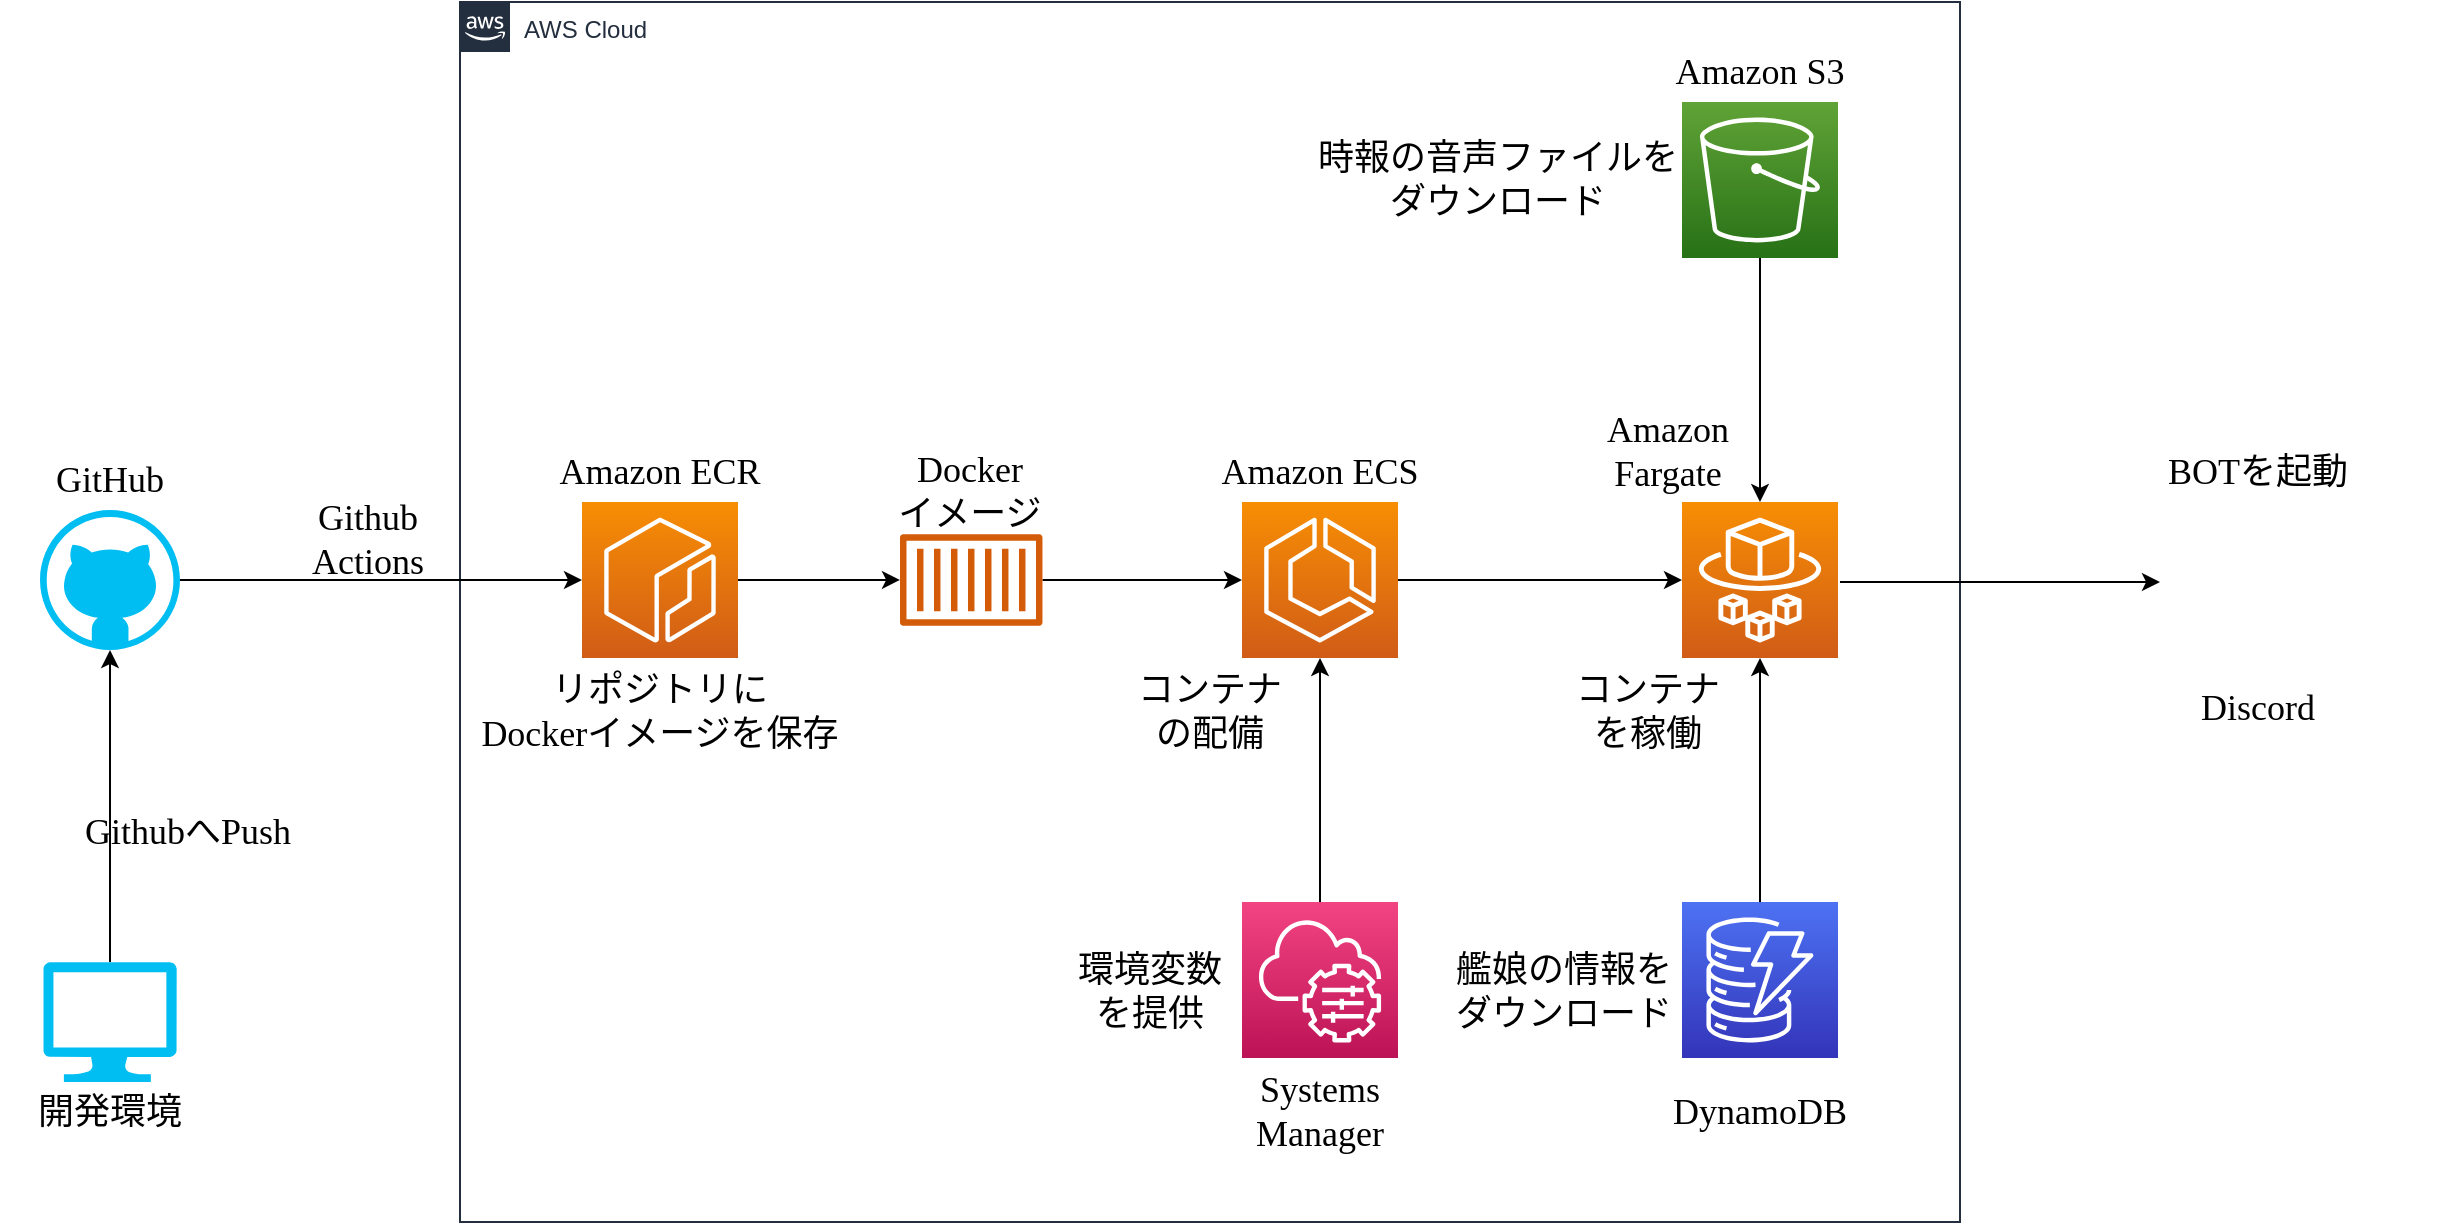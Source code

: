 <mxfile version="21.1.2" type="github">
  <diagram name="ページ1" id="lORX7LnmOU-Tjzqnr_Cn">
    <mxGraphModel dx="2039" dy="1135" grid="1" gridSize="10" guides="1" tooltips="1" connect="1" arrows="1" fold="1" page="1" pageScale="1" pageWidth="827" pageHeight="1169" math="0" shadow="0">
      <root>
        <mxCell id="0" />
        <mxCell id="1" parent="0" />
        <mxCell id="IowvCCKO8djH2YIr_tiV-1" value="AWS Cloud" style="points=[[0,0],[0.25,0],[0.5,0],[0.75,0],[1,0],[1,0.25],[1,0.5],[1,0.75],[1,1],[0.75,1],[0.5,1],[0.25,1],[0,1],[0,0.75],[0,0.5],[0,0.25]];outlineConnect=0;gradientColor=none;html=1;whiteSpace=wrap;fontSize=12;fontStyle=0;container=1;pointerEvents=0;collapsible=0;recursiveResize=0;shape=mxgraph.aws4.group;grIcon=mxgraph.aws4.group_aws_cloud_alt;strokeColor=#232F3E;fillColor=none;verticalAlign=top;align=left;spacingLeft=30;fontColor=#232F3E;dashed=0;" parent="1" vertex="1">
          <mxGeometry x="400" y="280" width="750" height="610" as="geometry" />
        </mxCell>
        <mxCell id="IowvCCKO8djH2YIr_tiV-19" value="" style="edgeStyle=orthogonalEdgeStyle;rounded=0;orthogonalLoop=1;jettySize=auto;html=1;" parent="IowvCCKO8djH2YIr_tiV-1" source="IowvCCKO8djH2YIr_tiV-6" target="IowvCCKO8djH2YIr_tiV-7" edge="1">
          <mxGeometry relative="1" as="geometry">
            <mxPoint x="165" y="289" as="targetPoint" />
          </mxGeometry>
        </mxCell>
        <mxCell id="IowvCCKO8djH2YIr_tiV-4" value="" style="sketch=0;points=[[0,0,0],[0.25,0,0],[0.5,0,0],[0.75,0,0],[1,0,0],[0,1,0],[0.25,1,0],[0.5,1,0],[0.75,1,0],[1,1,0],[0,0.25,0],[0,0.5,0],[0,0.75,0],[1,0.25,0],[1,0.5,0],[1,0.75,0]];outlineConnect=0;fontColor=#232F3E;gradientColor=#F78E04;gradientDirection=north;fillColor=#D05C17;strokeColor=#ffffff;dashed=0;verticalLabelPosition=bottom;verticalAlign=top;align=center;html=1;fontSize=12;fontStyle=0;aspect=fixed;shape=mxgraph.aws4.resourceIcon;resIcon=mxgraph.aws4.ecr;" parent="IowvCCKO8djH2YIr_tiV-1" vertex="1">
          <mxGeometry x="61" y="250" width="78" height="78" as="geometry" />
        </mxCell>
        <mxCell id="IowvCCKO8djH2YIr_tiV-5" value="" style="sketch=0;points=[[0,0,0],[0.25,0,0],[0.5,0,0],[0.75,0,0],[1,0,0],[0,1,0],[0.25,1,0],[0.5,1,0],[0.75,1,0],[1,1,0],[0,0.25,0],[0,0.5,0],[0,0.75,0],[1,0.25,0],[1,0.5,0],[1,0.75,0]];outlineConnect=0;fontColor=#232F3E;gradientColor=#F78E04;gradientDirection=north;fillColor=#D05C17;strokeColor=#ffffff;dashed=0;verticalLabelPosition=bottom;verticalAlign=top;align=center;html=1;fontSize=12;fontStyle=0;aspect=fixed;shape=mxgraph.aws4.resourceIcon;resIcon=mxgraph.aws4.fargate;" parent="IowvCCKO8djH2YIr_tiV-1" vertex="1">
          <mxGeometry x="611" y="250" width="78" height="78" as="geometry" />
        </mxCell>
        <mxCell id="IowvCCKO8djH2YIr_tiV-7" value="" style="sketch=0;points=[[0,0,0],[0.25,0,0],[0.5,0,0],[0.75,0,0],[1,0,0],[0,1,0],[0.25,1,0],[0.5,1,0],[0.75,1,0],[1,1,0],[0,0.25,0],[0,0.5,0],[0,0.75,0],[1,0.25,0],[1,0.5,0],[1,0.75,0]];outlineConnect=0;fontColor=#232F3E;gradientColor=#F78E04;gradientDirection=north;fillColor=#D05C17;strokeColor=#ffffff;dashed=0;verticalLabelPosition=bottom;verticalAlign=top;align=center;html=1;fontSize=12;fontStyle=0;aspect=fixed;shape=mxgraph.aws4.resourceIcon;resIcon=mxgraph.aws4.ecs;" parent="IowvCCKO8djH2YIr_tiV-1" vertex="1">
          <mxGeometry x="391" y="250" width="78" height="78" as="geometry" />
        </mxCell>
        <mxCell id="IowvCCKO8djH2YIr_tiV-9" value="" style="sketch=0;points=[[0,0,0],[0.25,0,0],[0.5,0,0],[0.75,0,0],[1,0,0],[0,1,0],[0.25,1,0],[0.5,1,0],[0.75,1,0],[1,1,0],[0,0.25,0],[0,0.5,0],[0,0.75,0],[1,0.25,0],[1,0.5,0],[1,0.75,0]];outlineConnect=0;fontColor=#232F3E;gradientColor=#60A337;gradientDirection=north;fillColor=#277116;strokeColor=#ffffff;dashed=0;verticalLabelPosition=bottom;verticalAlign=top;align=center;html=1;fontSize=12;fontStyle=0;aspect=fixed;shape=mxgraph.aws4.resourceIcon;resIcon=mxgraph.aws4.s3;" parent="IowvCCKO8djH2YIr_tiV-1" vertex="1">
          <mxGeometry x="611" y="50" width="78" height="78" as="geometry" />
        </mxCell>
        <mxCell id="IowvCCKO8djH2YIr_tiV-8" value="" style="sketch=0;points=[[0,0,0],[0.25,0,0],[0.5,0,0],[0.75,0,0],[1,0,0],[0,1,0],[0.25,1,0],[0.5,1,0],[0.75,1,0],[1,1,0],[0,0.25,0],[0,0.5,0],[0,0.75,0],[1,0.25,0],[1,0.5,0],[1,0.75,0]];outlineConnect=0;fontColor=#232F3E;gradientColor=#4D72F3;gradientDirection=north;fillColor=#3334B9;strokeColor=#ffffff;dashed=0;verticalLabelPosition=bottom;verticalAlign=top;align=center;html=1;fontSize=12;fontStyle=0;aspect=fixed;shape=mxgraph.aws4.resourceIcon;resIcon=mxgraph.aws4.dynamodb;" parent="IowvCCKO8djH2YIr_tiV-1" vertex="1">
          <mxGeometry x="611" y="450" width="78" height="78" as="geometry" />
        </mxCell>
        <mxCell id="IowvCCKO8djH2YIr_tiV-20" value="" style="edgeStyle=orthogonalEdgeStyle;rounded=0;orthogonalLoop=1;jettySize=auto;html=1;entryX=0;entryY=0.5;entryDx=0;entryDy=0;entryPerimeter=0;exitX=1;exitY=0.5;exitDx=0;exitDy=0;exitPerimeter=0;" parent="IowvCCKO8djH2YIr_tiV-1" source="IowvCCKO8djH2YIr_tiV-7" target="IowvCCKO8djH2YIr_tiV-5" edge="1">
          <mxGeometry relative="1" as="geometry">
            <mxPoint x="96" y="299" as="sourcePoint" />
            <mxPoint x="401" y="299" as="targetPoint" />
          </mxGeometry>
        </mxCell>
        <mxCell id="IowvCCKO8djH2YIr_tiV-21" value="" style="edgeStyle=orthogonalEdgeStyle;rounded=0;orthogonalLoop=1;jettySize=auto;html=1;exitX=0.5;exitY=1;exitDx=0;exitDy=0;exitPerimeter=0;entryX=0.5;entryY=0;entryDx=0;entryDy=0;entryPerimeter=0;" parent="IowvCCKO8djH2YIr_tiV-1" source="IowvCCKO8djH2YIr_tiV-9" target="IowvCCKO8djH2YIr_tiV-5" edge="1">
          <mxGeometry relative="1" as="geometry">
            <mxPoint x="621" y="299" as="sourcePoint" />
            <mxPoint x="479" y="299" as="targetPoint" />
          </mxGeometry>
        </mxCell>
        <mxCell id="IowvCCKO8djH2YIr_tiV-22" value="" style="edgeStyle=orthogonalEdgeStyle;rounded=0;orthogonalLoop=1;jettySize=auto;html=1;exitX=0.5;exitY=0;exitDx=0;exitDy=0;exitPerimeter=0;entryX=0.5;entryY=1;entryDx=0;entryDy=0;entryPerimeter=0;" parent="IowvCCKO8djH2YIr_tiV-1" source="IowvCCKO8djH2YIr_tiV-8" target="IowvCCKO8djH2YIr_tiV-5" edge="1">
          <mxGeometry relative="1" as="geometry">
            <mxPoint x="489" y="309" as="sourcePoint" />
            <mxPoint x="631" y="309" as="targetPoint" />
          </mxGeometry>
        </mxCell>
        <mxCell id="IowvCCKO8djH2YIr_tiV-26" value="" style="edgeStyle=orthogonalEdgeStyle;rounded=0;orthogonalLoop=1;jettySize=auto;html=1;" parent="IowvCCKO8djH2YIr_tiV-1" source="IowvCCKO8djH2YIr_tiV-4" target="IowvCCKO8djH2YIr_tiV-6" edge="1">
          <mxGeometry relative="1" as="geometry">
            <mxPoint x="539" y="569" as="sourcePoint" />
            <mxPoint x="791" y="569" as="targetPoint" />
          </mxGeometry>
        </mxCell>
        <mxCell id="IowvCCKO8djH2YIr_tiV-6" value="" style="sketch=0;outlineConnect=0;fontColor=#232F3E;gradientColor=none;fillColor=#D45B07;strokeColor=none;dashed=0;verticalLabelPosition=bottom;verticalAlign=top;align=center;html=1;fontSize=12;fontStyle=0;aspect=fixed;pointerEvents=1;shape=mxgraph.aws4.container_1;" parent="IowvCCKO8djH2YIr_tiV-1" vertex="1">
          <mxGeometry x="220" y="266" width="71.23" height="46" as="geometry" />
        </mxCell>
        <mxCell id="oix-K0PRmLCJcl5rSs2R-1" value="" style="sketch=0;points=[[0,0,0],[0.25,0,0],[0.5,0,0],[0.75,0,0],[1,0,0],[0,1,0],[0.25,1,0],[0.5,1,0],[0.75,1,0],[1,1,0],[0,0.25,0],[0,0.5,0],[0,0.75,0],[1,0.25,0],[1,0.5,0],[1,0.75,0]];points=[[0,0,0],[0.25,0,0],[0.5,0,0],[0.75,0,0],[1,0,0],[0,1,0],[0.25,1,0],[0.5,1,0],[0.75,1,0],[1,1,0],[0,0.25,0],[0,0.5,0],[0,0.75,0],[1,0.25,0],[1,0.5,0],[1,0.75,0]];outlineConnect=0;fontColor=#232F3E;gradientColor=#F34482;gradientDirection=north;fillColor=#BC1356;strokeColor=#ffffff;dashed=0;verticalLabelPosition=bottom;verticalAlign=top;align=center;html=1;fontSize=12;fontStyle=0;aspect=fixed;shape=mxgraph.aws4.resourceIcon;resIcon=mxgraph.aws4.systems_manager;" vertex="1" parent="IowvCCKO8djH2YIr_tiV-1">
          <mxGeometry x="391" y="450" width="78" height="78" as="geometry" />
        </mxCell>
        <mxCell id="oix-K0PRmLCJcl5rSs2R-2" value="" style="edgeStyle=orthogonalEdgeStyle;rounded=0;orthogonalLoop=1;jettySize=auto;html=1;entryX=0.5;entryY=1;entryDx=0;entryDy=0;entryPerimeter=0;exitX=0.5;exitY=0;exitDx=0;exitDy=0;exitPerimeter=0;" edge="1" parent="IowvCCKO8djH2YIr_tiV-1" source="oix-K0PRmLCJcl5rSs2R-1" target="IowvCCKO8djH2YIr_tiV-7">
          <mxGeometry relative="1" as="geometry">
            <mxPoint x="401" y="410" as="targetPoint" />
            <mxPoint x="301" y="410" as="sourcePoint" />
          </mxGeometry>
        </mxCell>
        <mxCell id="oix-K0PRmLCJcl5rSs2R-7" value="Amazon ECR" style="text;html=1;strokeColor=none;fillColor=none;align=center;verticalAlign=middle;whiteSpace=wrap;rounded=0;fontFamily=Kosugi;fontSource=https%3A%2F%2Ffonts.googleapis.com%2Fcss%3Ffamily%3DKosugi;fontSize=18;" vertex="1" parent="IowvCCKO8djH2YIr_tiV-1">
          <mxGeometry x="45.84" y="220" width="108.33" height="30" as="geometry" />
        </mxCell>
        <mxCell id="oix-K0PRmLCJcl5rSs2R-9" value="Amazon ECS" style="text;html=1;strokeColor=none;fillColor=none;align=center;verticalAlign=middle;whiteSpace=wrap;rounded=0;fontFamily=Kosugi;fontSource=https%3A%2F%2Ffonts.googleapis.com%2Fcss%3Ffamily%3DKosugi;fontSize=18;" vertex="1" parent="IowvCCKO8djH2YIr_tiV-1">
          <mxGeometry x="375.83" y="220" width="108.33" height="30" as="geometry" />
        </mxCell>
        <mxCell id="oix-K0PRmLCJcl5rSs2R-10" value="Amazon S3" style="text;html=1;strokeColor=none;fillColor=none;align=center;verticalAlign=middle;whiteSpace=wrap;rounded=0;fontFamily=Kosugi;fontSource=https%3A%2F%2Ffonts.googleapis.com%2Fcss%3Ffamily%3DKosugi;fontSize=18;" vertex="1" parent="IowvCCKO8djH2YIr_tiV-1">
          <mxGeometry x="595.83" y="20" width="108.33" height="30" as="geometry" />
        </mxCell>
        <mxCell id="oix-K0PRmLCJcl5rSs2R-11" value="Amazon Fargate" style="text;html=1;strokeColor=none;fillColor=none;align=center;verticalAlign=middle;whiteSpace=wrap;rounded=0;fontFamily=Kosugi;fontSource=https%3A%2F%2Ffonts.googleapis.com%2Fcss%3Ffamily%3DKosugi;fontSize=18;" vertex="1" parent="IowvCCKO8djH2YIr_tiV-1">
          <mxGeometry x="550" y="210" width="108.33" height="30" as="geometry" />
        </mxCell>
        <mxCell id="oix-K0PRmLCJcl5rSs2R-12" value="Systems&lt;br&gt;Manager" style="text;html=1;strokeColor=none;fillColor=none;align=center;verticalAlign=middle;whiteSpace=wrap;rounded=0;fontFamily=Kosugi;fontSource=https%3A%2F%2Ffonts.googleapis.com%2Fcss%3Ffamily%3DKosugi;fontSize=18;" vertex="1" parent="IowvCCKO8djH2YIr_tiV-1">
          <mxGeometry x="375.83" y="540" width="108.33" height="30" as="geometry" />
        </mxCell>
        <mxCell id="oix-K0PRmLCJcl5rSs2R-13" value="DynamoDB" style="text;html=1;strokeColor=none;fillColor=none;align=center;verticalAlign=middle;whiteSpace=wrap;rounded=0;fontFamily=Kosugi;fontSource=https%3A%2F%2Ffonts.googleapis.com%2Fcss%3Ffamily%3DKosugi;fontSize=18;" vertex="1" parent="IowvCCKO8djH2YIr_tiV-1">
          <mxGeometry x="595.83" y="540" width="108.33" height="30" as="geometry" />
        </mxCell>
        <mxCell id="oix-K0PRmLCJcl5rSs2R-15" value="Docker&lt;br&gt;イメージ" style="text;html=1;strokeColor=none;fillColor=none;align=center;verticalAlign=middle;whiteSpace=wrap;rounded=0;fontFamily=Kosugi;fontSource=https%3A%2F%2Ffonts.googleapis.com%2Fcss%3Ffamily%3DKosugi;fontSize=18;" vertex="1" parent="IowvCCKO8djH2YIr_tiV-1">
          <mxGeometry x="201.45" y="230" width="108.33" height="30" as="geometry" />
        </mxCell>
        <mxCell id="oix-K0PRmLCJcl5rSs2R-58" value="リポジトリに&lt;br&gt;Dockerイメージを保存" style="text;html=1;strokeColor=none;fillColor=none;align=center;verticalAlign=middle;whiteSpace=wrap;rounded=0;fontFamily=Kosugi;fontSource=https%3A%2F%2Ffonts.googleapis.com%2Fcss%3Ffamily%3DKosugi;fontSize=18;" vertex="1" parent="IowvCCKO8djH2YIr_tiV-1">
          <mxGeometry x="-50" y="340" width="300" height="30" as="geometry" />
        </mxCell>
        <mxCell id="oix-K0PRmLCJcl5rSs2R-125" value="コンテナ&lt;br&gt;の配備" style="text;html=1;strokeColor=none;fillColor=none;align=center;verticalAlign=middle;whiteSpace=wrap;rounded=0;fontFamily=Kosugi;fontSource=https%3A%2F%2Ffonts.googleapis.com%2Fcss%3Ffamily%3DKosugi;fontSize=18;" vertex="1" parent="IowvCCKO8djH2YIr_tiV-1">
          <mxGeometry x="320.84" y="340" width="108.33" height="30" as="geometry" />
        </mxCell>
        <mxCell id="oix-K0PRmLCJcl5rSs2R-126" value="環境変数&lt;br&gt;を提供" style="text;html=1;strokeColor=none;fillColor=none;align=center;verticalAlign=middle;whiteSpace=wrap;rounded=0;fontFamily=Kosugi;fontSource=https%3A%2F%2Ffonts.googleapis.com%2Fcss%3Ffamily%3DKosugi;fontSize=18;" vertex="1" parent="IowvCCKO8djH2YIr_tiV-1">
          <mxGeometry x="291.23" y="480" width="108.33" height="30" as="geometry" />
        </mxCell>
        <mxCell id="oix-K0PRmLCJcl5rSs2R-127" value="コンテナ&lt;br&gt;を稼働" style="text;html=1;strokeColor=none;fillColor=none;align=center;verticalAlign=middle;whiteSpace=wrap;rounded=0;fontFamily=Kosugi;fontSource=https%3A%2F%2Ffonts.googleapis.com%2Fcss%3Ffamily%3DKosugi;fontSize=18;" vertex="1" parent="IowvCCKO8djH2YIr_tiV-1">
          <mxGeometry x="540" y="340" width="108.33" height="30" as="geometry" />
        </mxCell>
        <mxCell id="oix-K0PRmLCJcl5rSs2R-128" value="時報の音声ファイルをダウンロード" style="text;html=1;strokeColor=none;fillColor=none;align=center;verticalAlign=middle;whiteSpace=wrap;rounded=0;fontFamily=Kosugi;fontSource=https%3A%2F%2Ffonts.googleapis.com%2Fcss%3Ffamily%3DKosugi;fontSize=18;" vertex="1" parent="IowvCCKO8djH2YIr_tiV-1">
          <mxGeometry x="420" y="74" width="198.33" height="30" as="geometry" />
        </mxCell>
        <mxCell id="oix-K0PRmLCJcl5rSs2R-129" value="艦娘の情報をダウンロード" style="text;html=1;strokeColor=none;fillColor=none;align=center;verticalAlign=middle;whiteSpace=wrap;rounded=0;fontFamily=Kosugi;fontSource=https%3A%2F%2Ffonts.googleapis.com%2Fcss%3Ffamily%3DKosugi;fontSize=18;" vertex="1" parent="IowvCCKO8djH2YIr_tiV-1">
          <mxGeometry x="492.67" y="480" width="118.33" height="30" as="geometry" />
        </mxCell>
        <mxCell id="IowvCCKO8djH2YIr_tiV-16" style="edgeStyle=orthogonalEdgeStyle;rounded=0;orthogonalLoop=1;jettySize=auto;html=1;exitX=1;exitY=0.5;exitDx=0;exitDy=0;exitPerimeter=0;" parent="1" source="IowvCCKO8djH2YIr_tiV-10" target="IowvCCKO8djH2YIr_tiV-4" edge="1">
          <mxGeometry relative="1" as="geometry" />
        </mxCell>
        <mxCell id="IowvCCKO8djH2YIr_tiV-10" value="" style="verticalLabelPosition=bottom;html=1;verticalAlign=top;align=center;strokeColor=none;fillColor=#00BEF2;shape=mxgraph.azure.github_code;pointerEvents=1;" parent="1" vertex="1">
          <mxGeometry x="190" y="534" width="70" height="70" as="geometry" />
        </mxCell>
        <mxCell id="IowvCCKO8djH2YIr_tiV-14" style="edgeStyle=orthogonalEdgeStyle;rounded=0;orthogonalLoop=1;jettySize=auto;html=1;exitX=0.5;exitY=0;exitDx=0;exitDy=0;exitPerimeter=0;" parent="1" source="IowvCCKO8djH2YIr_tiV-12" target="IowvCCKO8djH2YIr_tiV-10" edge="1">
          <mxGeometry relative="1" as="geometry" />
        </mxCell>
        <mxCell id="IowvCCKO8djH2YIr_tiV-12" value="" style="verticalLabelPosition=bottom;html=1;verticalAlign=top;align=center;strokeColor=none;fillColor=#00BEF2;shape=mxgraph.azure.computer;pointerEvents=1;" parent="1" vertex="1">
          <mxGeometry x="191.67" y="760" width="66.67" height="60" as="geometry" />
        </mxCell>
        <mxCell id="IowvCCKO8djH2YIr_tiV-23" value="" style="shape=image;html=1;verticalAlign=top;verticalLabelPosition=bottom;labelBackgroundColor=#ffffff;imageAspect=0;aspect=fixed;image=https://cdn1.iconfinder.com/data/icons/unicons-line-vol-3/24/discord-128.png" parent="1" vertex="1">
          <mxGeometry x="1250" y="520" width="98" height="98" as="geometry" />
        </mxCell>
        <mxCell id="IowvCCKO8djH2YIr_tiV-24" value="" style="edgeStyle=orthogonalEdgeStyle;rounded=0;orthogonalLoop=1;jettySize=auto;html=1;" parent="1" edge="1">
          <mxGeometry relative="1" as="geometry">
            <mxPoint x="1090" y="570" as="sourcePoint" />
            <mxPoint x="1250" y="570" as="targetPoint" />
          </mxGeometry>
        </mxCell>
        <mxCell id="oix-K0PRmLCJcl5rSs2R-4" value="開発環境" style="text;html=1;strokeColor=none;fillColor=none;align=center;verticalAlign=middle;whiteSpace=wrap;rounded=0;fontFamily=Kosugi;fontSource=https%3A%2F%2Ffonts.googleapis.com%2Fcss%3Ffamily%3DKosugi;fontSize=18;" vertex="1" parent="1">
          <mxGeometry x="170.84" y="820" width="108.33" height="30" as="geometry" />
        </mxCell>
        <mxCell id="oix-K0PRmLCJcl5rSs2R-5" value="GithubへPush" style="text;html=1;strokeColor=none;fillColor=none;align=center;verticalAlign=middle;whiteSpace=wrap;rounded=0;fontFamily=Kosugi;fontSource=https%3A%2F%2Ffonts.googleapis.com%2Fcss%3Ffamily%3DKosugi;fontSize=18;" vertex="1" parent="1">
          <mxGeometry x="210.0" y="680" width="108.33" height="30" as="geometry" />
        </mxCell>
        <mxCell id="oix-K0PRmLCJcl5rSs2R-6" value="Github&lt;br&gt;Actions" style="text;html=1;strokeColor=none;fillColor=none;align=center;verticalAlign=middle;whiteSpace=wrap;rounded=0;fontFamily=Kosugi;fontSource=https%3A%2F%2Ffonts.googleapis.com%2Fcss%3Ffamily%3DKosugi;fontSize=18;" vertex="1" parent="1">
          <mxGeometry x="300" y="534" width="108.33" height="30" as="geometry" />
        </mxCell>
        <mxCell id="oix-K0PRmLCJcl5rSs2R-8" value="GitHub" style="text;html=1;strokeColor=none;fillColor=none;align=center;verticalAlign=middle;whiteSpace=wrap;rounded=0;fontFamily=Kosugi;fontSource=https%3A%2F%2Ffonts.googleapis.com%2Fcss%3Ffamily%3DKosugi;fontSize=18;" vertex="1" parent="1">
          <mxGeometry x="170.84" y="504" width="108.33" height="30" as="geometry" />
        </mxCell>
        <mxCell id="oix-K0PRmLCJcl5rSs2R-14" value="Discord" style="text;html=1;strokeColor=none;fillColor=none;align=center;verticalAlign=middle;whiteSpace=wrap;rounded=0;fontFamily=Kosugi;fontSource=https%3A%2F%2Ffonts.googleapis.com%2Fcss%3Ffamily%3DKosugi;fontSize=18;" vertex="1" parent="1">
          <mxGeometry x="1244.84" y="618" width="108.33" height="30" as="geometry" />
        </mxCell>
        <mxCell id="oix-K0PRmLCJcl5rSs2R-157" value="BOTを起動" style="text;html=1;strokeColor=none;fillColor=none;align=center;verticalAlign=middle;whiteSpace=wrap;rounded=0;fontFamily=Kosugi;fontSource=https%3A%2F%2Ffonts.googleapis.com%2Fcss%3Ffamily%3DKosugi;fontSize=18;" vertex="1" parent="1">
          <mxGeometry x="1199.83" y="500" width="198.33" height="30" as="geometry" />
        </mxCell>
      </root>
    </mxGraphModel>
  </diagram>
</mxfile>

